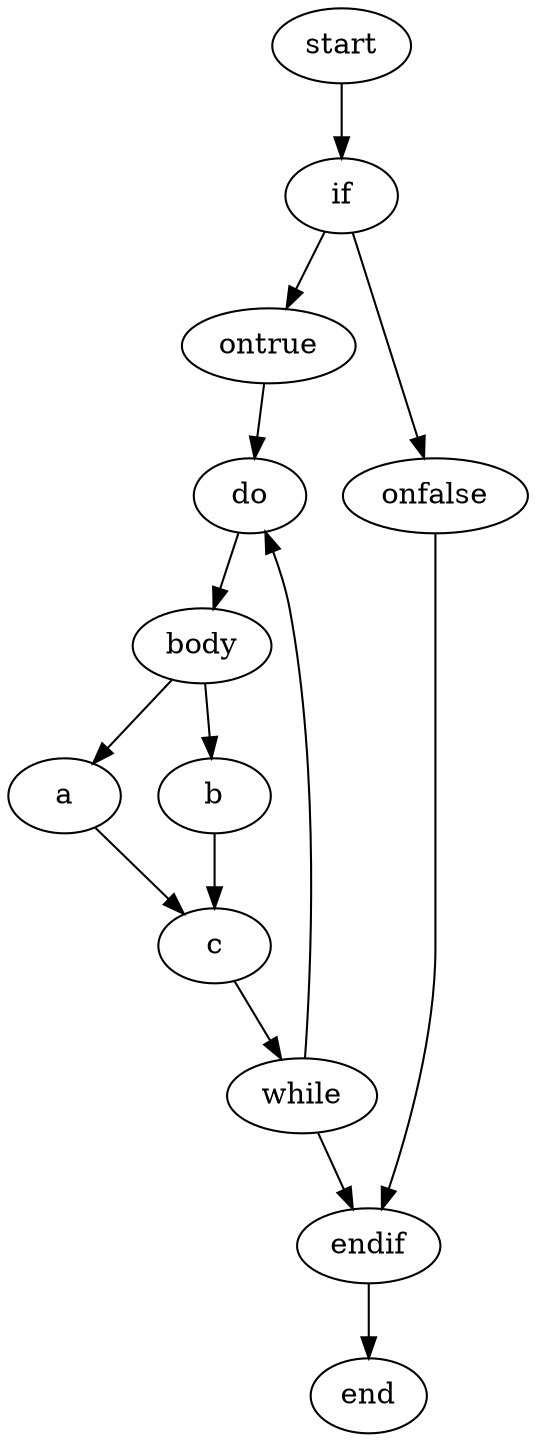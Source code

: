 digraph pcode {
start;

start->if;

if->ontrue;
if->onfalse;
ontrue->do;
while->endif;
onfalse->endif;
do->body;
body->a->c;
body->b->c;
c->while

while->do;

endif->end;

end;

}
